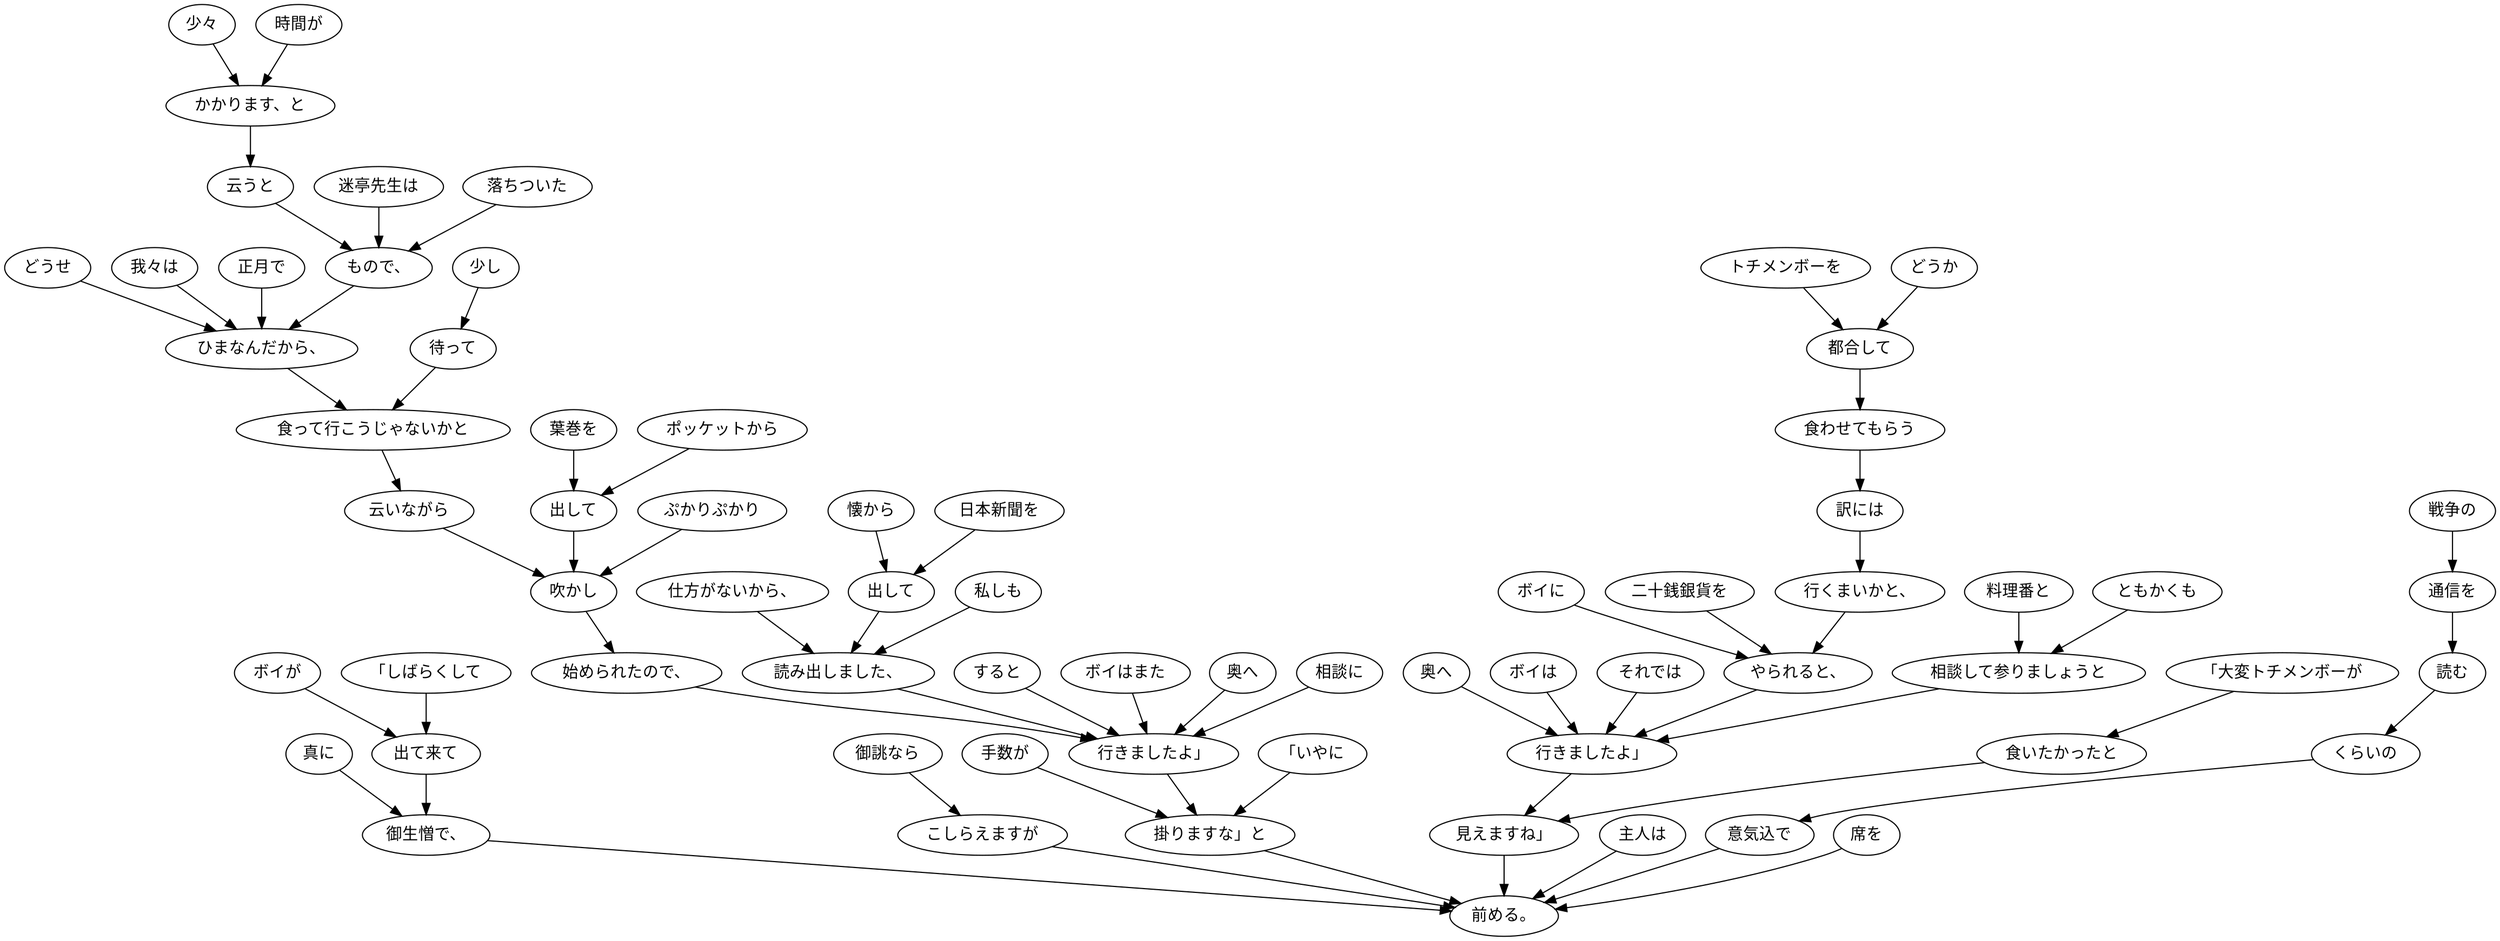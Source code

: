 digraph graph786 {
	node0 [label="どうか"];
	node1 [label="トチメンボーを"];
	node2 [label="都合して"];
	node3 [label="食わせてもらう"];
	node4 [label="訳には"];
	node5 [label="行くまいかと、"];
	node6 [label="ボイに"];
	node7 [label="二十銭銀貨を"];
	node8 [label="やられると、"];
	node9 [label="ボイは"];
	node10 [label="それでは"];
	node11 [label="ともかくも"];
	node12 [label="料理番と"];
	node13 [label="相談して参りましょうと"];
	node14 [label="奥へ"];
	node15 [label="行きましたよ」"];
	node16 [label="「大変トチメンボーが"];
	node17 [label="食いたかったと"];
	node18 [label="見えますね」"];
	node19 [label="「しばらくして"];
	node20 [label="ボイが"];
	node21 [label="出て来て"];
	node22 [label="真に"];
	node23 [label="御生憎で、"];
	node24 [label="御誂なら"];
	node25 [label="こしらえますが"];
	node26 [label="少々"];
	node27 [label="時間が"];
	node28 [label="かかります、と"];
	node29 [label="云うと"];
	node30 [label="迷亭先生は"];
	node31 [label="落ちついた"];
	node32 [label="もので、"];
	node33 [label="どうせ"];
	node34 [label="我々は"];
	node35 [label="正月で"];
	node36 [label="ひまなんだから、"];
	node37 [label="少し"];
	node38 [label="待って"];
	node39 [label="食って行こうじゃないかと"];
	node40 [label="云いながら"];
	node41 [label="ポッケットから"];
	node42 [label="葉巻を"];
	node43 [label="出して"];
	node44 [label="ぷかりぷかり"];
	node45 [label="吹かし"];
	node46 [label="始められたので、"];
	node47 [label="私しも"];
	node48 [label="仕方がないから、"];
	node49 [label="懐から"];
	node50 [label="日本新聞を"];
	node51 [label="出して"];
	node52 [label="読み出しました、"];
	node53 [label="すると"];
	node54 [label="ボイはまた"];
	node55 [label="奥へ"];
	node56 [label="相談に"];
	node57 [label="行きましたよ」"];
	node58 [label="「いやに"];
	node59 [label="手数が"];
	node60 [label="掛りますな」と"];
	node61 [label="主人は"];
	node62 [label="戦争の"];
	node63 [label="通信を"];
	node64 [label="読む"];
	node65 [label="くらいの"];
	node66 [label="意気込で"];
	node67 [label="席を"];
	node68 [label="前める。"];
	node0 -> node2;
	node1 -> node2;
	node2 -> node3;
	node3 -> node4;
	node4 -> node5;
	node5 -> node8;
	node6 -> node8;
	node7 -> node8;
	node8 -> node15;
	node9 -> node15;
	node10 -> node15;
	node11 -> node13;
	node12 -> node13;
	node13 -> node15;
	node14 -> node15;
	node15 -> node18;
	node16 -> node17;
	node17 -> node18;
	node18 -> node68;
	node19 -> node21;
	node20 -> node21;
	node21 -> node23;
	node22 -> node23;
	node23 -> node68;
	node24 -> node25;
	node25 -> node68;
	node26 -> node28;
	node27 -> node28;
	node28 -> node29;
	node29 -> node32;
	node30 -> node32;
	node31 -> node32;
	node32 -> node36;
	node33 -> node36;
	node34 -> node36;
	node35 -> node36;
	node36 -> node39;
	node37 -> node38;
	node38 -> node39;
	node39 -> node40;
	node40 -> node45;
	node41 -> node43;
	node42 -> node43;
	node43 -> node45;
	node44 -> node45;
	node45 -> node46;
	node46 -> node57;
	node47 -> node52;
	node48 -> node52;
	node49 -> node51;
	node50 -> node51;
	node51 -> node52;
	node52 -> node57;
	node53 -> node57;
	node54 -> node57;
	node55 -> node57;
	node56 -> node57;
	node57 -> node60;
	node58 -> node60;
	node59 -> node60;
	node60 -> node68;
	node61 -> node68;
	node62 -> node63;
	node63 -> node64;
	node64 -> node65;
	node65 -> node66;
	node66 -> node68;
	node67 -> node68;
}
